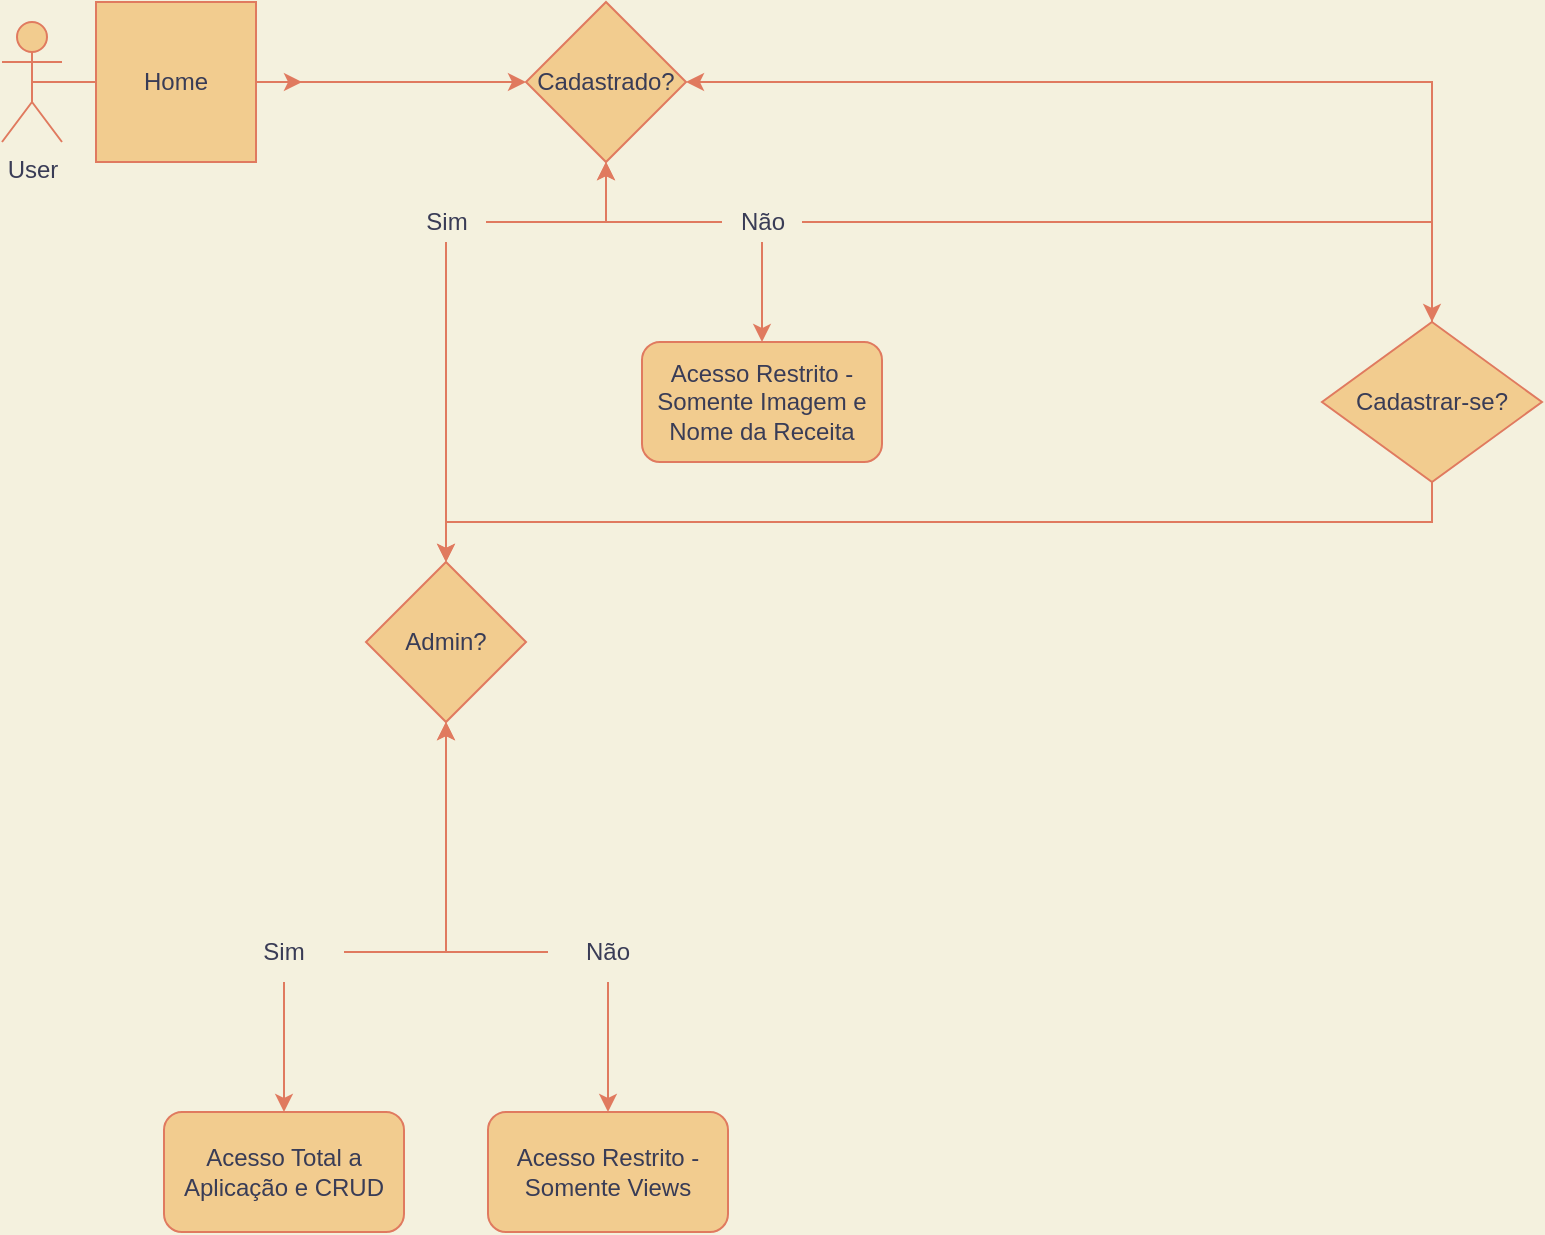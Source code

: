 <mxfile version="19.0.3" type="device"><diagram id="6a731a19-8d31-9384-78a2-239565b7b9f0" name="Page-1"><mxGraphModel dx="1185" dy="721" grid="1" gridSize="10" guides="1" tooltips="1" connect="1" arrows="1" fold="1" page="1" pageScale="1" pageWidth="1169" pageHeight="827" background="#F4F1DE" math="0" shadow="0"><root><mxCell id="0"/><mxCell id="1" parent="0"/><mxCell id="kozenQE4tZUo9JOFZeBo-7" style="edgeStyle=orthogonalEdgeStyle;rounded=0;orthogonalLoop=1;jettySize=auto;html=1;exitX=0.5;exitY=0.5;exitDx=0;exitDy=0;exitPerimeter=0;labelBackgroundColor=#F4F1DE;strokeColor=#E07A5F;fontColor=#393C56;" edge="1" parent="1" source="kozenQE4tZUo9JOFZeBo-5"><mxGeometry relative="1" as="geometry"><mxPoint x="350" y="230" as="targetPoint"/></mxGeometry></mxCell><mxCell id="kozenQE4tZUo9JOFZeBo-5" value="User" style="shape=umlActor;verticalLabelPosition=bottom;verticalAlign=top;html=1;outlineConnect=0;fillColor=#F2CC8F;strokeColor=#E07A5F;fontColor=#393C56;" vertex="1" parent="1"><mxGeometry x="200" y="200" width="30" height="60" as="geometry"/></mxCell><mxCell id="kozenQE4tZUo9JOFZeBo-10" value="" style="edgeStyle=orthogonalEdgeStyle;rounded=0;orthogonalLoop=1;jettySize=auto;html=1;labelBackgroundColor=#F4F1DE;strokeColor=#E07A5F;fontColor=#393C56;" edge="1" parent="1" source="kozenQE4tZUo9JOFZeBo-8" target="kozenQE4tZUo9JOFZeBo-9"><mxGeometry relative="1" as="geometry"/></mxCell><mxCell id="kozenQE4tZUo9JOFZeBo-8" value="Home" style="whiteSpace=wrap;html=1;aspect=fixed;rounded=0;fillColor=#F2CC8F;strokeColor=#E07A5F;fontColor=#393C56;" vertex="1" parent="1"><mxGeometry x="247" y="190" width="80" height="80" as="geometry"/></mxCell><mxCell id="kozenQE4tZUo9JOFZeBo-9" value="Cadastrado?" style="rhombus;whiteSpace=wrap;html=1;fillColor=#F2CC8F;strokeColor=#E07A5F;fontColor=#393C56;" vertex="1" parent="1"><mxGeometry x="462" y="190" width="80" height="80" as="geometry"/></mxCell><mxCell id="kozenQE4tZUo9JOFZeBo-23" value="" style="edgeStyle=orthogonalEdgeStyle;rounded=0;orthogonalLoop=1;jettySize=auto;html=1;labelBackgroundColor=#F4F1DE;strokeColor=#E07A5F;fontColor=#393C56;" edge="1" parent="1" source="kozenQE4tZUo9JOFZeBo-21" target="kozenQE4tZUo9JOFZeBo-9"><mxGeometry relative="1" as="geometry"><Array as="points"><mxPoint x="490" y="300"/><mxPoint x="550" y="300"/></Array></mxGeometry></mxCell><mxCell id="kozenQE4tZUo9JOFZeBo-26" value="" style="edgeStyle=orthogonalEdgeStyle;rounded=0;orthogonalLoop=1;jettySize=auto;html=1;entryX=0.5;entryY=0;entryDx=0;entryDy=0;labelBackgroundColor=#F4F1DE;strokeColor=#E07A5F;fontColor=#393C56;" edge="1" parent="1" source="kozenQE4tZUo9JOFZeBo-21" target="kozenQE4tZUo9JOFZeBo-29"><mxGeometry relative="1" as="geometry"><mxPoint x="420" y="420" as="targetPoint"/></mxGeometry></mxCell><mxCell id="kozenQE4tZUo9JOFZeBo-21" value="Sim" style="text;html=1;resizable=0;autosize=1;align=center;verticalAlign=middle;points=[];fillColor=none;strokeColor=none;rounded=0;fontColor=#393C56;" vertex="1" parent="1"><mxGeometry x="402" y="290" width="40" height="20" as="geometry"/></mxCell><mxCell id="kozenQE4tZUo9JOFZeBo-25" value="" style="edgeStyle=orthogonalEdgeStyle;rounded=0;orthogonalLoop=1;jettySize=auto;html=1;labelBackgroundColor=#F4F1DE;strokeColor=#E07A5F;fontColor=#393C56;" edge="1" parent="1" source="kozenQE4tZUo9JOFZeBo-22" target="kozenQE4tZUo9JOFZeBo-9"><mxGeometry relative="1" as="geometry"/></mxCell><mxCell id="kozenQE4tZUo9JOFZeBo-27" value="" style="edgeStyle=orthogonalEdgeStyle;rounded=0;orthogonalLoop=1;jettySize=auto;html=1;entryX=0.5;entryY=0;entryDx=0;entryDy=0;labelBackgroundColor=#F4F1DE;strokeColor=#E07A5F;fontColor=#393C56;" edge="1" parent="1" source="kozenQE4tZUo9JOFZeBo-22" target="kozenQE4tZUo9JOFZeBo-41"><mxGeometry relative="1" as="geometry"><mxPoint x="580" y="430" as="targetPoint"/></mxGeometry></mxCell><mxCell id="kozenQE4tZUo9JOFZeBo-43" value="" style="edgeStyle=orthogonalEdgeStyle;rounded=0;orthogonalLoop=1;jettySize=auto;html=1;labelBackgroundColor=#F4F1DE;strokeColor=#E07A5F;fontColor=#393C56;" edge="1" parent="1" source="kozenQE4tZUo9JOFZeBo-22" target="kozenQE4tZUo9JOFZeBo-42"><mxGeometry relative="1" as="geometry"/></mxCell><mxCell id="kozenQE4tZUo9JOFZeBo-22" value="Não" style="text;html=1;resizable=0;autosize=1;align=center;verticalAlign=middle;points=[];fillColor=none;strokeColor=none;rounded=0;fontColor=#393C56;" vertex="1" parent="1"><mxGeometry x="560" y="290" width="40" height="20" as="geometry"/></mxCell><mxCell id="kozenQE4tZUo9JOFZeBo-29" value="Admin?" style="rhombus;whiteSpace=wrap;html=1;rounded=0;fillColor=#F2CC8F;strokeColor=#E07A5F;fontColor=#393C56;" vertex="1" parent="1"><mxGeometry x="382" y="470" width="80" height="80" as="geometry"/></mxCell><mxCell id="kozenQE4tZUo9JOFZeBo-34" value="" style="edgeStyle=orthogonalEdgeStyle;rounded=0;orthogonalLoop=1;jettySize=auto;html=1;entryX=0.5;entryY=1;entryDx=0;entryDy=0;labelBackgroundColor=#F4F1DE;strokeColor=#E07A5F;fontColor=#393C56;" edge="1" parent="1" source="kozenQE4tZUo9JOFZeBo-32" target="kozenQE4tZUo9JOFZeBo-29"><mxGeometry relative="1" as="geometry"><mxPoint x="423.0" y="620" as="targetPoint"/></mxGeometry></mxCell><mxCell id="kozenQE4tZUo9JOFZeBo-38" value="" style="edgeStyle=orthogonalEdgeStyle;rounded=0;orthogonalLoop=1;jettySize=auto;html=1;labelBackgroundColor=#F4F1DE;strokeColor=#E07A5F;fontColor=#393C56;" edge="1" parent="1" source="kozenQE4tZUo9JOFZeBo-32" target="kozenQE4tZUo9JOFZeBo-37"><mxGeometry relative="1" as="geometry"/></mxCell><mxCell id="kozenQE4tZUo9JOFZeBo-32" value="Sim" style="text;html=1;strokeColor=none;fillColor=none;align=center;verticalAlign=middle;whiteSpace=wrap;rounded=0;fontColor=#393C56;" vertex="1" parent="1"><mxGeometry x="311" y="650" width="60" height="30" as="geometry"/></mxCell><mxCell id="kozenQE4tZUo9JOFZeBo-35" value="" style="edgeStyle=orthogonalEdgeStyle;rounded=0;orthogonalLoop=1;jettySize=auto;html=1;entryX=0.5;entryY=1;entryDx=0;entryDy=0;labelBackgroundColor=#F4F1DE;strokeColor=#E07A5F;fontColor=#393C56;" edge="1" parent="1" source="kozenQE4tZUo9JOFZeBo-33" target="kozenQE4tZUo9JOFZeBo-29"><mxGeometry relative="1" as="geometry"><mxPoint x="423.0" y="620" as="targetPoint"/></mxGeometry></mxCell><mxCell id="kozenQE4tZUo9JOFZeBo-40" value="" style="edgeStyle=orthogonalEdgeStyle;rounded=0;orthogonalLoop=1;jettySize=auto;html=1;labelBackgroundColor=#F4F1DE;strokeColor=#E07A5F;fontColor=#393C56;" edge="1" parent="1" source="kozenQE4tZUo9JOFZeBo-33" target="kozenQE4tZUo9JOFZeBo-39"><mxGeometry relative="1" as="geometry"/></mxCell><mxCell id="kozenQE4tZUo9JOFZeBo-33" value="Não" style="text;html=1;strokeColor=none;fillColor=none;align=center;verticalAlign=middle;whiteSpace=wrap;rounded=0;fontColor=#393C56;" vertex="1" parent="1"><mxGeometry x="473" y="650" width="60" height="30" as="geometry"/></mxCell><mxCell id="kozenQE4tZUo9JOFZeBo-37" value="Acesso Total a Aplicação e CRUD" style="rounded=1;whiteSpace=wrap;html=1;fillColor=#F2CC8F;strokeColor=#E07A5F;fontColor=#393C56;" vertex="1" parent="1"><mxGeometry x="281" y="745" width="120" height="60" as="geometry"/></mxCell><mxCell id="kozenQE4tZUo9JOFZeBo-39" value="Acesso Restrito - Somente Views" style="rounded=1;whiteSpace=wrap;html=1;fillColor=#F2CC8F;strokeColor=#E07A5F;fontColor=#393C56;" vertex="1" parent="1"><mxGeometry x="443" y="745" width="120" height="60" as="geometry"/></mxCell><mxCell id="kozenQE4tZUo9JOFZeBo-41" value="Acesso Restrito - Somente Imagem e Nome da Receita" style="rounded=1;whiteSpace=wrap;html=1;fillColor=#F2CC8F;strokeColor=#E07A5F;fontColor=#393C56;" vertex="1" parent="1"><mxGeometry x="520" y="360" width="120" height="60" as="geometry"/></mxCell><mxCell id="kozenQE4tZUo9JOFZeBo-44" style="edgeStyle=orthogonalEdgeStyle;rounded=0;orthogonalLoop=1;jettySize=auto;html=1;exitX=0.5;exitY=0;exitDx=0;exitDy=0;entryX=1;entryY=0.5;entryDx=0;entryDy=0;labelBackgroundColor=#F4F1DE;strokeColor=#E07A5F;fontColor=#393C56;" edge="1" parent="1" source="kozenQE4tZUo9JOFZeBo-42" target="kozenQE4tZUo9JOFZeBo-9"><mxGeometry relative="1" as="geometry"/></mxCell><mxCell id="kozenQE4tZUo9JOFZeBo-45" style="edgeStyle=orthogonalEdgeStyle;rounded=0;orthogonalLoop=1;jettySize=auto;html=1;exitX=0.5;exitY=1;exitDx=0;exitDy=0;labelBackgroundColor=#F4F1DE;strokeColor=#E07A5F;fontColor=#393C56;" edge="1" parent="1" source="kozenQE4tZUo9JOFZeBo-42" target="kozenQE4tZUo9JOFZeBo-29"><mxGeometry relative="1" as="geometry"/></mxCell><mxCell id="kozenQE4tZUo9JOFZeBo-42" value="Cadastrar-se?" style="rhombus;whiteSpace=wrap;html=1;rounded=0;fillColor=#F2CC8F;strokeColor=#E07A5F;fontColor=#393C56;" vertex="1" parent="1"><mxGeometry x="860" y="350" width="110" height="80" as="geometry"/></mxCell></root></mxGraphModel></diagram></mxfile>
